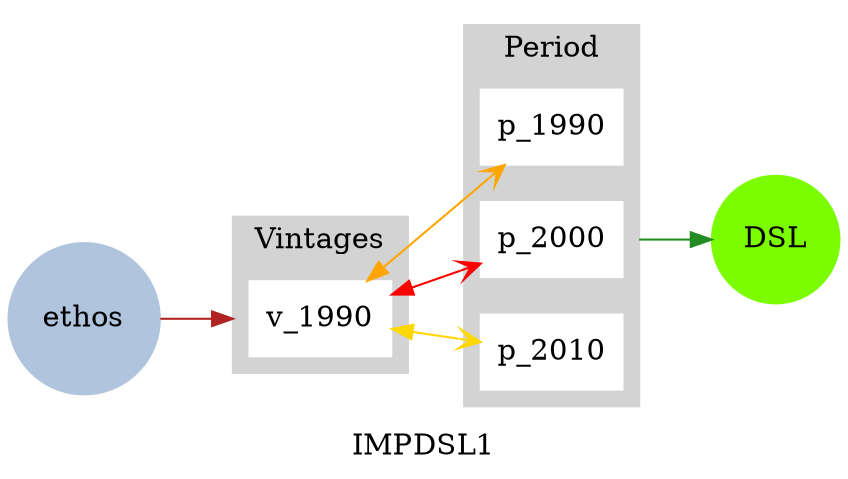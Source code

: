 strict digraph model {
	label = "IMPDSL1" ;

	bgcolor     = "transparent" ;
	color       = "black" ;
	compound    = "True" ;
	concentrate = "True" ;
	rankdir     = "LR" ;
	splines     = "False" ;

	node [ shape="box", style="filled" ];

	edge [
	  arrowhead  = "vee",
	  decorate   = "True",
	  dir        = "both",
	  fontsize   = "8",
	  label      = "   ",
	  labelfloat = "false",
	  labelfontcolor = "lightgreen",
	  len        = "2",
	  weight     = "0.5"
	];

	subgraph cluster_vintage {
		label = "Vintages" ;

		color = "lightgrey" ;
		style = "filled";
		href  = "../simple_model.svg" ;

		node [ color="white" ]

		"v_1990" ;
	}

	subgraph cluster_period {
		label = "Period" ;
		color = "lightgrey" ;
		style = "filled" ;
		href  = "../simple_model.svg" ;

		node [ color="white" ]

		"p_1990" ;
		"p_2000" ;
		"p_2010" ;
	}

	subgraph energy_carriers {
		node [ shape="circle" ] ;

	  // Beginning nodes
		"DSL" [ color="lawngreen", href="../commodities/commodity_DSL.svg" ] ;

	  // Ending nodes
		"ethos" [ color="lightsteelblue", href="../commodities/commodity_ethos.svg" ] ;
	}

	subgraph external_edges {
		edge [ arrowhead="normal", dir="forward" ] ;

		"ethos"  -> "v_1990" [ color="firebrick", lhead="cluster_vintage" ] ;
		"p_2000" -> "DSL"    [ color="forestgreen", ltail="cluster_period" ] ;
	}

	subgraph internal_edges {
		// edges between vintages and periods
		"v_1990" -> "p_1990" [ color="orange" ] ;
		"v_1990" -> "p_2000" [ color="red" ] ;
		"v_1990" -> "p_2010" [ color="gold" ] ;
	}
}
